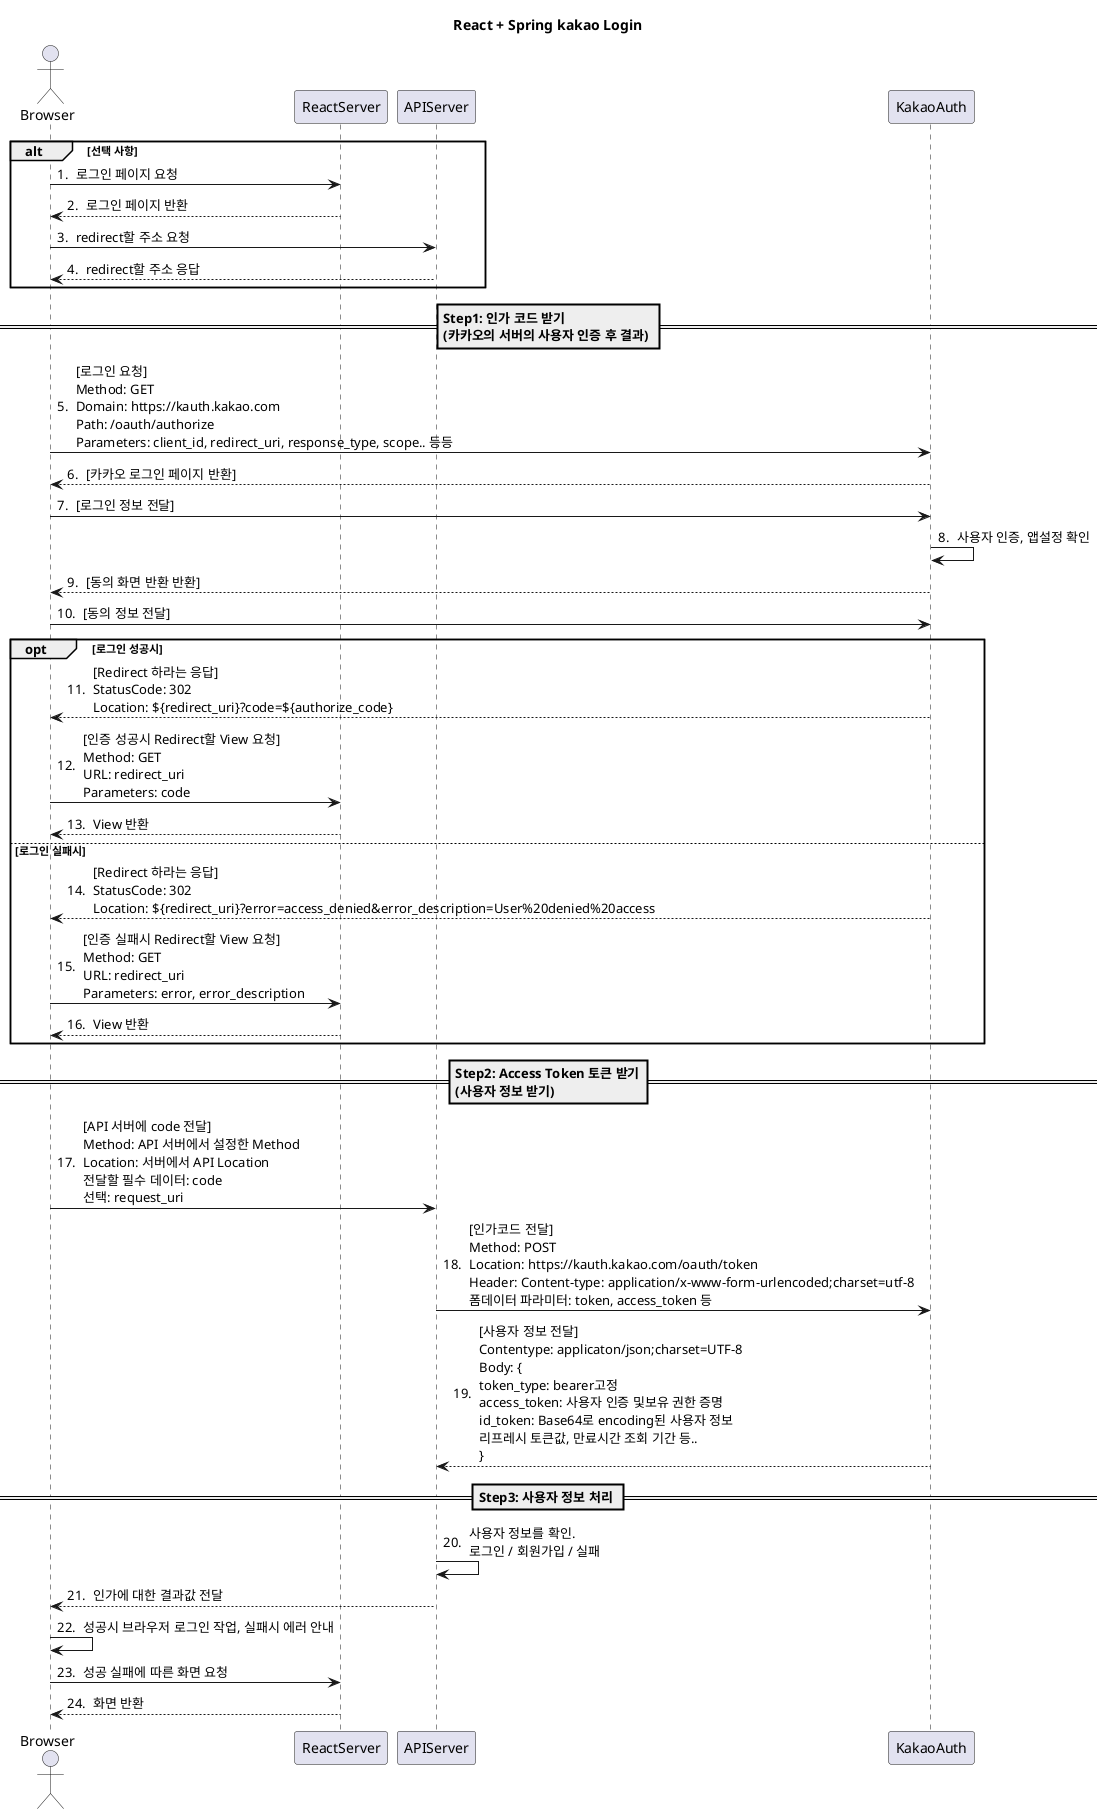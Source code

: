 @startuml
title React + Spring kakao Login

actor Browser
participant ReactServer
participant APIServer
participant KakaoAuth
autonumber 1 "0. "
alt 선택 사항
Browser -> ReactServer: 로그인 페이지 요청
ReactServer --> Browser: 로그인 페이지 반환
Browser -> APIServer: redirect할 주소 요청
APIServer --> Browser: redirect할 주소 응답
end alt
== Step1: 인가 코드 받기\n(카카오의 서버의 사용자 인증 후 결과) ==
Browser -> KakaoAuth: [로그인 요청] \nMethod: GET \nDomain: https://kauth.kakao.com\nPath: /oauth/authorize\nParameters: client_id, redirect_uri, response_type, scope.. 등등
KakaoAuth --> Browser: [카카오 로그인 페이지 반환]
Browser -> KakaoAuth: [로그인 정보 전달]
KakaoAuth -> KakaoAuth: 사용자 인증, 앱설정 확인
KakaoAuth --> Browser: [동의 화면 반환 반환]
Browser -> KakaoAuth: [동의 정보 전달]

opt 로그인 성공시
KakaoAuth --> Browser: [Redirect 하라는 응답]\nStatusCode: 302\nLocation: ${redirect_uri}?code=${authorize_code}
Browser -> ReactServer: [인증 성공시 Redirect할 View 요청]\nMethod: GET\nURL: redirect_uri\nParameters: code
ReactServer --> Browser: View 반환
else 로그인 실패시
KakaoAuth --> Browser: [Redirect 하라는 응답]\nStatusCode: 302\nLocation: ${redirect_uri}?error=access_denied&error_description=User%20denied%20access
Browser -> ReactServer: [인증 실패시 Redirect할 View 요청]\nMethod: GET\nURL: redirect_uri\nParameters: error, error_description
ReactServer --> Browser: View 반환
end opt


== Step2: Access Token 토큰 받기\n(사용자 정보 받기) ==
Browser -> APIServer: [API 서버에 code 전달]\nMethod: API 서버에서 설정한 Method\nLocation: 서버에서 API Location\n전달할 필수 데이터: code\n선택: request_uri
APIServer -> KakaoAuth: [인가코드 전달]\nMethod: POST\nLocation: https://kauth.kakao.com/oauth/token\nHeader: Content-type: application/x-www-form-urlencoded;charset=utf-8\n폼데이터 파라미터: token, access_token 등
KakaoAuth --> APIServer: [사용자 정보 전달]\nContentype: applicaton/json;charset=UTF-8\nBody: {\ntoken_type: bearer고정\naccess_token: 사용자 인증 및보유 권한 증명\nid_token: Base64로 encoding된 사용자 정보\n리프레시 토큰값, 만료시간 조회 기간 등.. \n}

== Step3: 사용자 정보 처리 ==
APIServer -> APIServer: 사용자 정보를 확인. \n로그인 / 회원가입 / 실패
APIServer --> Browser: 인가에 대한 결과값 전달
Browser -> Browser:  성공시 브라우저 로그인 작업, 실패시 에러 안내
Browser -> ReactServer: 성공 실패에 따른 화면 요청
ReactServer --> Browser: 화면 반환
@enduml
